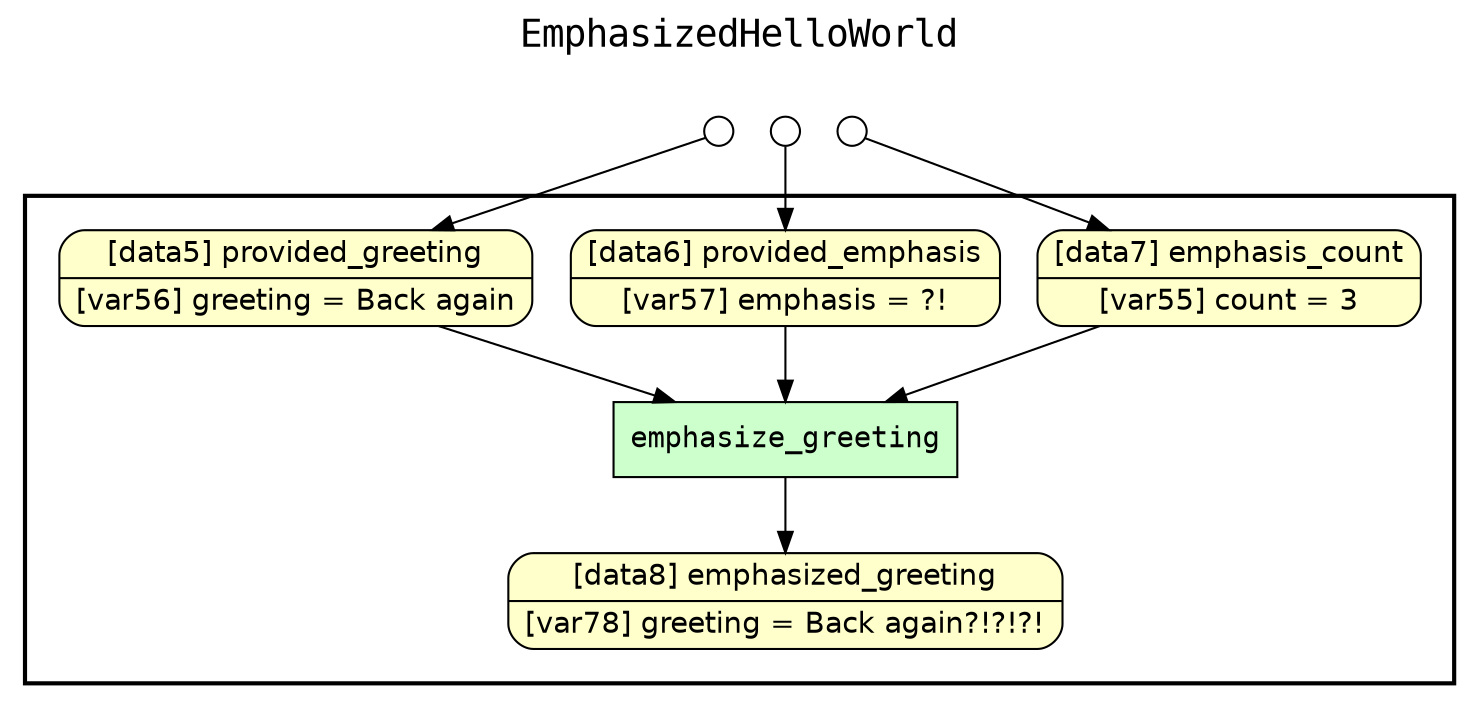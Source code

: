 
digraph yw_data_view {
rankdir=TB
fontname=Courier; fontsize=18; labelloc=t
label="EmphasizedHelloWorld"
subgraph cluster_workflow { label=""; color=black; penwidth=2
subgraph cluster_workflow_inner { label=""; color=white
node[shape=box style="filled" fillcolor="#CCFFCC" peripheries=1 fontname=Courier]
emphasize_greeting
node[shape=box style="filled" fillcolor="#CCFFCC" peripheries=1 fontname=Courier]
node[shape=box style="rounded,filled" fillcolor="#FFFFCC" peripheries=1 fontname=Helvetica]
emphasized_greeting [shape=record rankdir=LR label="{<f0> [data8] emphasized_greeting |<f1> [var78] greeting = Back again?!?!?!}"]
emphasis_count [shape=record rankdir=LR label="{<f0> [data7] emphasis_count |<f1> [var55] count = 3}"]
provided_emphasis [shape=record rankdir=LR label="{<f0> [data6] provided_emphasis |<f1> [var57] emphasis = ?!}"]
provided_greeting [shape=record rankdir=LR label="{<f0> [data5] provided_greeting |<f1> [var56] greeting = Back again}"]
}}
subgraph cluster_inflows { label=""; color=white; penwidth=2
subgraph cluster_inflows_inner { label=""; color=white
node[shape=circle fillcolor="#FFFFFF" peripheries=1 width=0.2]
provided_greeting_inflow [label=""]
provided_emphasis_inflow [label=""]
emphasis_count_inflow [label=""]
}}
subgraph cluster_outflows { label=""; color=white; penwidth=2
subgraph cluster_outflows_inner { label=""; color=white
node[shape=circle fillcolor="#FFFFFF" peripheries=1 width=0.2]
}}
emphasis_count -> emphasize_greeting
provided_emphasis -> emphasize_greeting
provided_greeting -> emphasize_greeting
emphasize_greeting -> emphasized_greeting
provided_greeting_inflow -> provided_greeting
provided_emphasis_inflow -> provided_emphasis
emphasis_count_inflow -> emphasis_count
}

